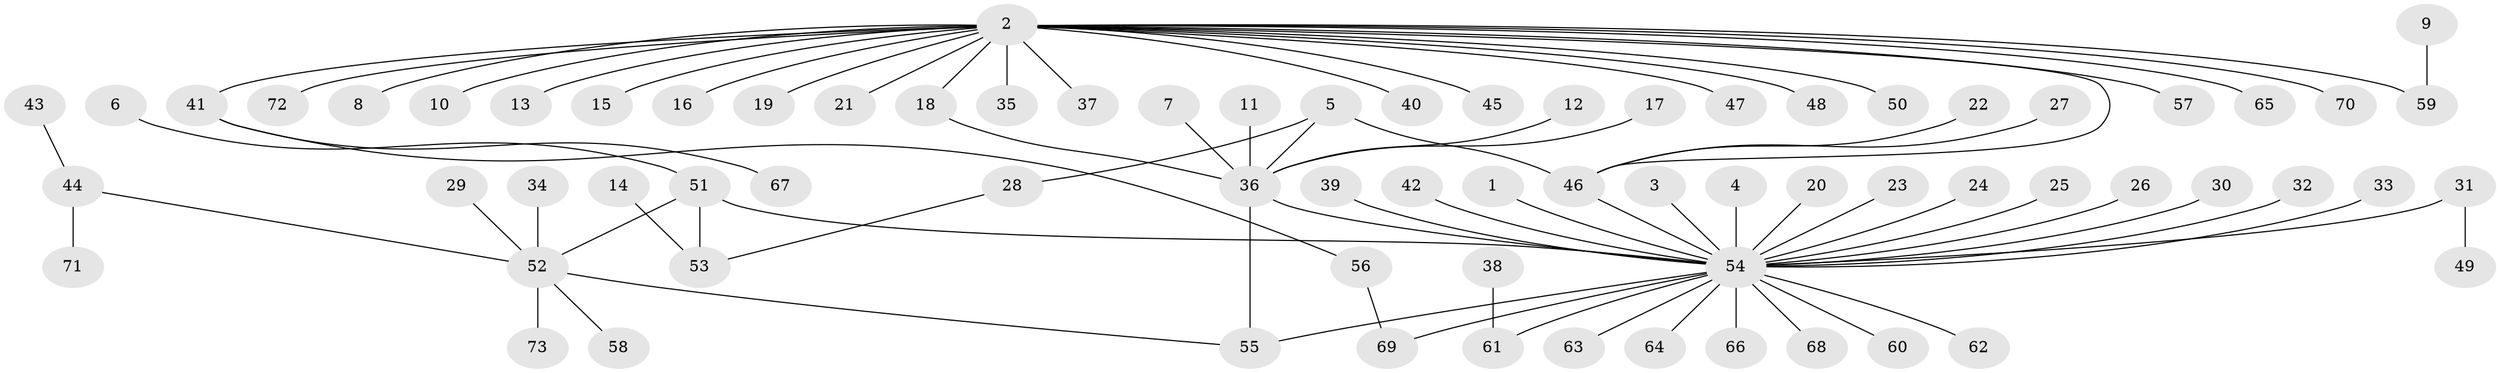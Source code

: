 // original degree distribution, {4: 0.034482758620689655, 17: 0.006896551724137931, 6: 0.013793103448275862, 30: 0.006896551724137931, 3: 0.12413793103448276, 5: 0.027586206896551724, 2: 0.1724137931034483, 1: 0.6, 8: 0.013793103448275862}
// Generated by graph-tools (version 1.1) at 2025/25/03/09/25 03:25:57]
// undirected, 73 vertices, 78 edges
graph export_dot {
graph [start="1"]
  node [color=gray90,style=filled];
  1;
  2;
  3;
  4;
  5;
  6;
  7;
  8;
  9;
  10;
  11;
  12;
  13;
  14;
  15;
  16;
  17;
  18;
  19;
  20;
  21;
  22;
  23;
  24;
  25;
  26;
  27;
  28;
  29;
  30;
  31;
  32;
  33;
  34;
  35;
  36;
  37;
  38;
  39;
  40;
  41;
  42;
  43;
  44;
  45;
  46;
  47;
  48;
  49;
  50;
  51;
  52;
  53;
  54;
  55;
  56;
  57;
  58;
  59;
  60;
  61;
  62;
  63;
  64;
  65;
  66;
  67;
  68;
  69;
  70;
  71;
  72;
  73;
  1 -- 54 [weight=1.0];
  2 -- 8 [weight=2.0];
  2 -- 10 [weight=1.0];
  2 -- 13 [weight=1.0];
  2 -- 15 [weight=1.0];
  2 -- 16 [weight=1.0];
  2 -- 18 [weight=1.0];
  2 -- 19 [weight=1.0];
  2 -- 21 [weight=1.0];
  2 -- 35 [weight=1.0];
  2 -- 37 [weight=1.0];
  2 -- 40 [weight=1.0];
  2 -- 41 [weight=1.0];
  2 -- 45 [weight=1.0];
  2 -- 46 [weight=1.0];
  2 -- 47 [weight=1.0];
  2 -- 48 [weight=1.0];
  2 -- 50 [weight=1.0];
  2 -- 57 [weight=1.0];
  2 -- 59 [weight=1.0];
  2 -- 65 [weight=1.0];
  2 -- 70 [weight=1.0];
  2 -- 72 [weight=1.0];
  3 -- 54 [weight=1.0];
  4 -- 54 [weight=1.0];
  5 -- 28 [weight=1.0];
  5 -- 36 [weight=1.0];
  5 -- 46 [weight=1.0];
  6 -- 51 [weight=1.0];
  7 -- 36 [weight=1.0];
  9 -- 59 [weight=1.0];
  11 -- 36 [weight=1.0];
  12 -- 36 [weight=1.0];
  14 -- 53 [weight=1.0];
  17 -- 36 [weight=1.0];
  18 -- 36 [weight=1.0];
  20 -- 54 [weight=1.0];
  22 -- 46 [weight=1.0];
  23 -- 54 [weight=1.0];
  24 -- 54 [weight=1.0];
  25 -- 54 [weight=1.0];
  26 -- 54 [weight=1.0];
  27 -- 46 [weight=1.0];
  28 -- 53 [weight=1.0];
  29 -- 52 [weight=1.0];
  30 -- 54 [weight=1.0];
  31 -- 49 [weight=1.0];
  31 -- 54 [weight=1.0];
  32 -- 54 [weight=1.0];
  33 -- 54 [weight=1.0];
  34 -- 52 [weight=1.0];
  36 -- 54 [weight=1.0];
  36 -- 55 [weight=1.0];
  38 -- 61 [weight=1.0];
  39 -- 54 [weight=1.0];
  41 -- 56 [weight=1.0];
  41 -- 67 [weight=1.0];
  42 -- 54 [weight=1.0];
  43 -- 44 [weight=1.0];
  44 -- 52 [weight=1.0];
  44 -- 71 [weight=1.0];
  46 -- 54 [weight=1.0];
  51 -- 52 [weight=1.0];
  51 -- 53 [weight=1.0];
  51 -- 54 [weight=1.0];
  52 -- 55 [weight=1.0];
  52 -- 58 [weight=1.0];
  52 -- 73 [weight=2.0];
  54 -- 55 [weight=1.0];
  54 -- 60 [weight=1.0];
  54 -- 61 [weight=1.0];
  54 -- 62 [weight=1.0];
  54 -- 63 [weight=1.0];
  54 -- 64 [weight=1.0];
  54 -- 66 [weight=1.0];
  54 -- 68 [weight=1.0];
  54 -- 69 [weight=1.0];
  56 -- 69 [weight=1.0];
}
